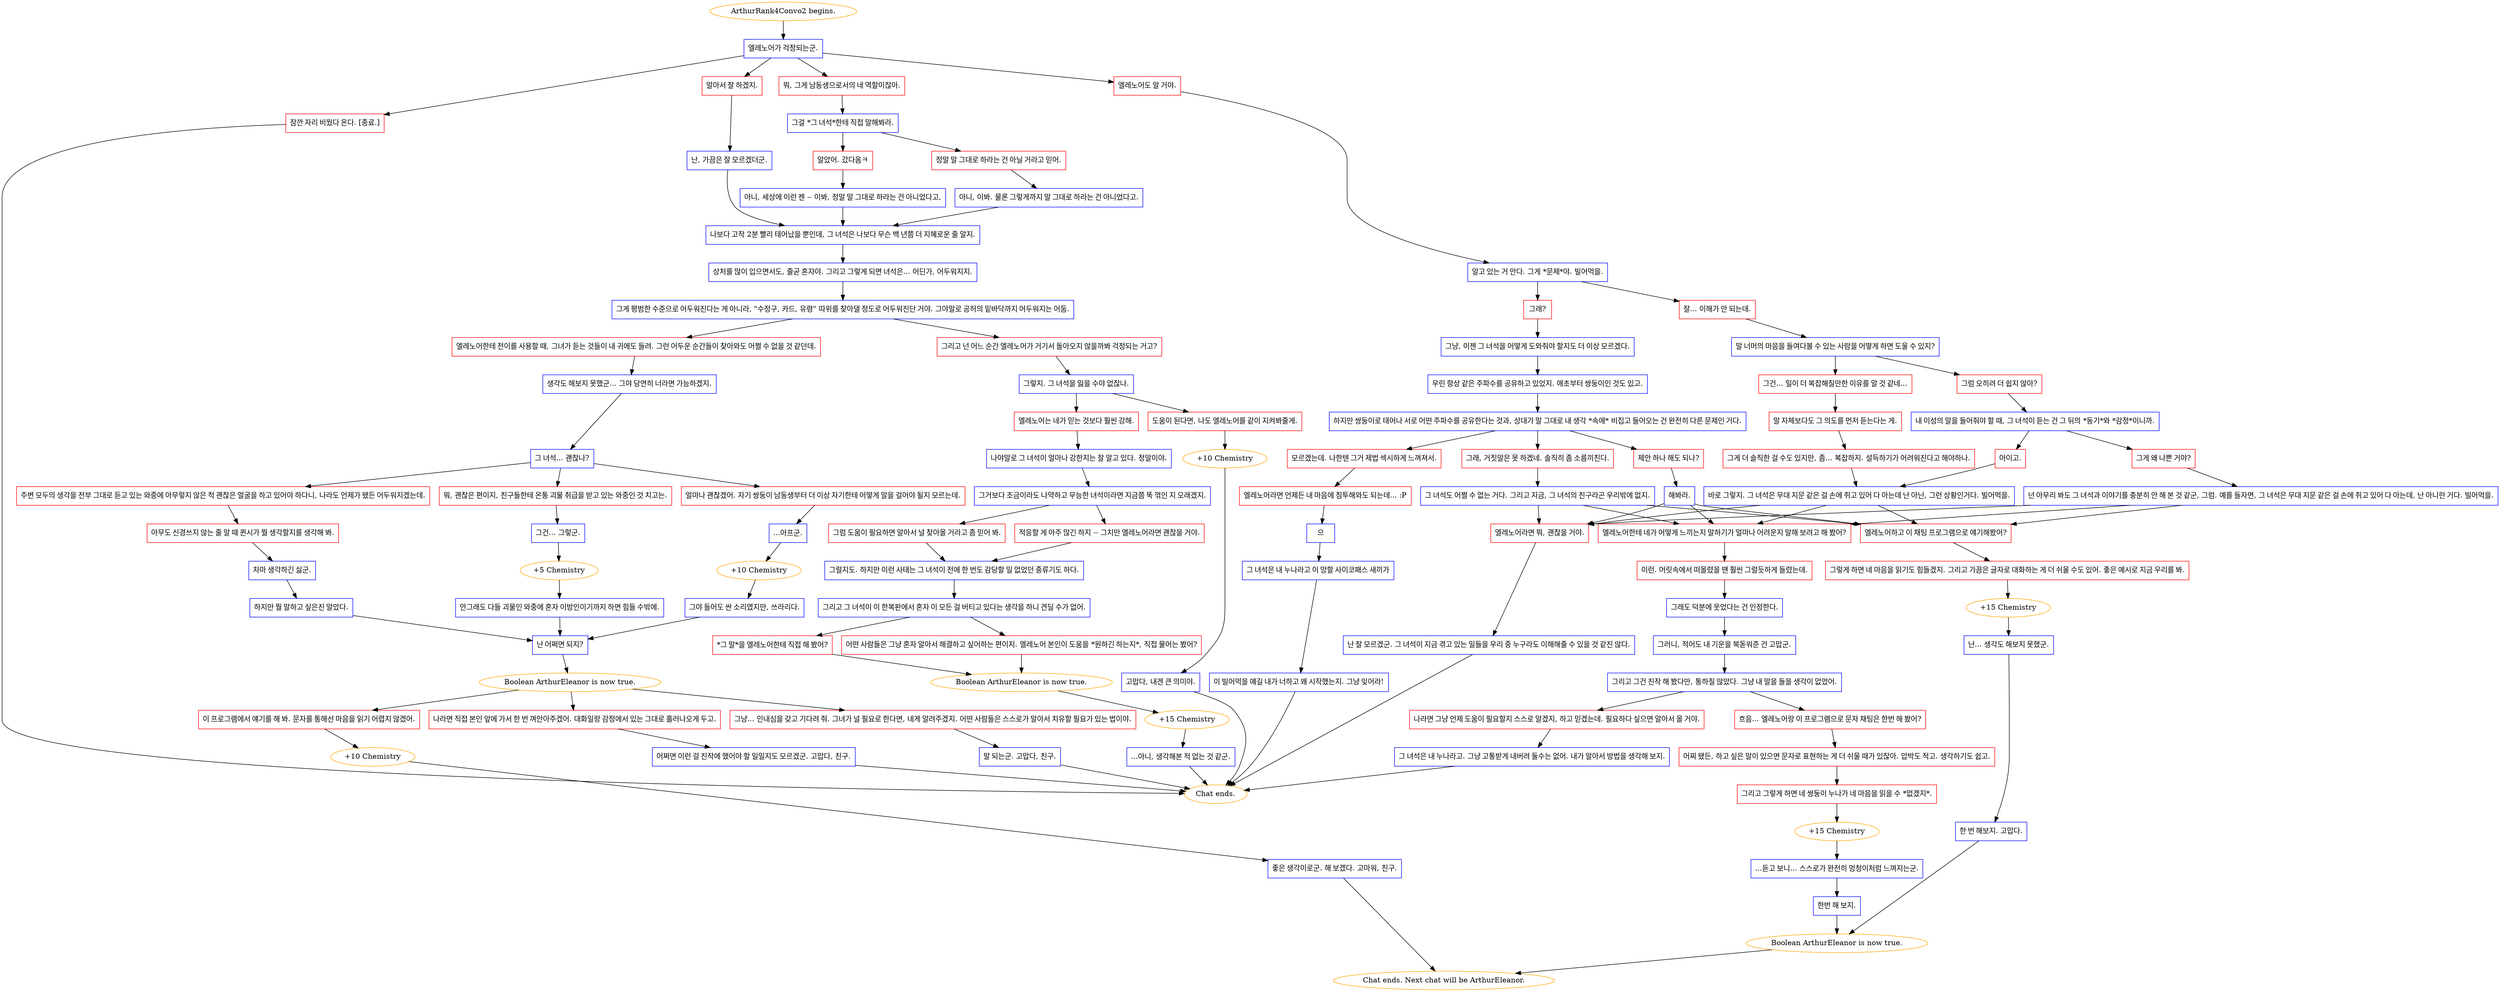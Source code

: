 digraph {
	"ArthurRank4Convo2 begins." [color=orange];
		"ArthurRank4Convo2 begins." -> j189196025;
	j189196025 [label="엘레노어가 걱정되는군.",shape=box,color=blue];
		j189196025 -> j765416421;
		j189196025 -> j3383321533;
		j189196025 -> j698682848;
		j189196025 -> j3917586187;
	j765416421 [label="엘레노어도 알 거야.",shape=box,color=red];
		j765416421 -> j3117218500;
	j3383321533 [label="뭐, 그게 남동생으로서의 네 역할이잖아.",shape=box,color=red];
		j3383321533 -> j532697464;
	j698682848 [label="알아서 잘 하겠지.",shape=box,color=red];
		j698682848 -> j101482793;
	j3917586187 [label="잠깐 자리 비웠다 온다. [종료.]",shape=box,color=red];
		j3917586187 -> "Chat ends.";
	j3117218500 [label="알고 있는 거 안다. 그게 *문제*야. 빌어먹을.",shape=box,color=blue];
		j3117218500 -> j3622394871;
		j3117218500 -> j2720802851;
	j532697464 [label="그걸 *그 녀석*한테 직접 말해봐라.",shape=box,color=blue];
		j532697464 -> j3238100268;
		j532697464 -> j933297221;
	j101482793 [label="난, 가끔은 잘 모르겠더군.",shape=box,color=blue];
		j101482793 -> j819181443;
	"Chat ends." [color=orange];
	j3622394871 [label="그래?",shape=box,color=red];
		j3622394871 -> j3980501015;
	j2720802851 [label="잘... 이해가 안 되는데.",shape=box,color=red];
		j2720802851 -> j2048150472;
	j3238100268 [label="알았어. 갔다옴ㅋ",shape=box,color=red];
		j3238100268 -> j1983686182;
	j933297221 [label="정말 말 그대로 하라는 건 아닐 거라고 믿어.",shape=box,color=red];
		j933297221 -> j2022690596;
	j819181443 [label="나보다 고작 2분 빨리 태어났을 뿐인데, 그 녀석은 나보다 무슨 백 년쯤 더 지혜로운 줄 알지.",shape=box,color=blue];
		j819181443 -> j3647865917;
	j3980501015 [label="그냥, 이젠 그 녀석을 어떻게 도와줘야 할지도 더 이상 모르겠다.",shape=box,color=blue];
		j3980501015 -> j3206955541;
	j2048150472 [label="말 너머의 마음을 들여다볼 수 있는 사람을 어떻게 하면 도울 수 있지?",shape=box,color=blue];
		j2048150472 -> j211303583;
		j2048150472 -> j2586844434;
	j1983686182 [label="아니, 세상에 이런 젠 -- 이봐, 정말 말 그대로 하라는 건 아니었다고,",shape=box,color=blue];
		j1983686182 -> j819181443;
	j2022690596 [label="아니, 이봐. 물론 그렇게까지 말 그대로 하라는 건 아니었다고.",shape=box,color=blue];
		j2022690596 -> j819181443;
	j3647865917 [label="상처를 많이 입으면서도, 줄곧 혼자야. 그리고 그렇게 되면 녀석은... 어딘가, 어두워지지.",shape=box,color=blue];
		j3647865917 -> j3624917774;
	j3206955541 [label="우린 항상 같은 주파수를 공유하고 있었지. 애초부터 쌍둥이인 것도 있고.",shape=box,color=blue];
		j3206955541 -> j3387327487;
	j211303583 [label="그럼 오히려 더 쉽지 않아?",shape=box,color=red];
		j211303583 -> j3848518450;
	j2586844434 [label="그건... 일이 더 복잡해질만한 이유를 알 것 같네...",shape=box,color=red];
		j2586844434 -> j979737387;
	j3624917774 [label="그게 평범한 수준으로 어두워진다는 게 아니라, \"수정구, 카드, 유령\" 따위를 찾아댈 정도로 어두워진단 거야. 그야말로 공허의 밑바닥까지 어두워지는 어둠.",shape=box,color=blue];
		j3624917774 -> j3035857239;
		j3624917774 -> j2890077757;
	j3387327487 [label="하지만 쌍둥이로 태어나 서로 어떤 주파수를 공유한다는 것과, 상대가 말 그대로 내 생각 *속에* 비집고 들어오는 건 완전히 다른 문제인 거다.",shape=box,color=blue];
		j3387327487 -> j1649385404;
		j3387327487 -> j3844187111;
		j3387327487 -> j1136291699;
	j3848518450 [label="내 이성의 말을 들어줘야 할 때, 그 녀석이 듣는 건 그 뒤의 *동기*와 *감정*이니까.",shape=box,color=blue];
		j3848518450 -> j3785101203;
		j3848518450 -> j1164975701;
	j979737387 [label="말 자체보다도 그 의도를 먼저 듣는다는 게.",shape=box,color=red];
		j979737387 -> j3964508269;
	j3035857239 [label="그리고 넌 어느 순간 엘레노어가 거기서 돌아오지 않을까봐 걱정되는 거고?",shape=box,color=red];
		j3035857239 -> j2434749041;
	j2890077757 [label="엘레노어한테 전이를 사용할 때, 그녀가 듣는 것들이 내 귀에도 들려. 그런 어두운 순간들이 찾아와도 어쩔 수 없을 것 같던데.",shape=box,color=red];
		j2890077757 -> j3982963980;
	j1649385404 [label="그래, 거짓말은 못 하겠네. 솔직히 좀 소름끼친다.",shape=box,color=red];
		j1649385404 -> j2526125734;
	j3844187111 [label="제안 하나 해도 되나?",shape=box,color=red];
		j3844187111 -> j3263641605;
	j1136291699 [label="모르겠는데. 나한텐 그거 제법 섹시하게 느껴져서.",shape=box,color=red];
		j1136291699 -> j2759784599;
	j3785101203 [label="그게 왜 나쁜 거야?",shape=box,color=red];
		j3785101203 -> j102333388;
	j1164975701 [label="아이고.",shape=box,color=red];
		j1164975701 -> j3746755637;
	j3964508269 [label="그게 더 솔직한 걸 수도 있지만, 좀... 복잡하지. 설득하기가 어려워진다고 해야하나.",shape=box,color=red];
		j3964508269 -> j3746755637;
	j2434749041 [label="그렇지. 그 녀석을 잃을 수야 없잖나.",shape=box,color=blue];
		j2434749041 -> j3287701750;
		j2434749041 -> j1345200222;
	j3982963980 [label="생각도 해보지 못했군... 그야 당연히 너라면 가능하겠지.",shape=box,color=blue];
		j3982963980 -> j2444841015;
	j2526125734 [label="그 녀석도 어쩔 수 없는 거다. 그리고 지금, 그 녀석의 친구라곤 우리밖에 없지.",shape=box,color=blue];
		j2526125734 -> j684125312;
		j2526125734 -> j1091332816;
		j2526125734 -> j2372359240;
	j3263641605 [label="해봐라.",shape=box,color=blue];
		j3263641605 -> j684125312;
		j3263641605 -> j1091332816;
		j3263641605 -> j2372359240;
	j2759784599 [label="엘레노어라면 언제든 내 마음에 침투해와도 되는데... :P",shape=box,color=red];
		j2759784599 -> j3511476987;
	j102333388 [label="넌 아무리 봐도 그 녀석과 이야기를 충분히 안 해 본 것 같군, 그럼. 예를 들자면, 그 녀석은 무대 지문 같은 걸 손에 쥐고 있어 다 아는데, 난 아니란 거다. 빌어먹을.",shape=box,color=blue];
		j102333388 -> j684125312;
		j102333388 -> j1091332816;
		j102333388 -> j2372359240;
	j3746755637 [label="바로 그렇지. 그 녀석은 무대 지문 같은 걸 손에 쥐고 있어 다 아는데 난 아닌, 그런 상황인거다. 빌어먹을.",shape=box,color=blue];
		j3746755637 -> j684125312;
		j3746755637 -> j1091332816;
		j3746755637 -> j2372359240;
	j3287701750 [label="엘레노어는 네가 믿는 것보다 훨씬 강해.",shape=box,color=red];
		j3287701750 -> j2941400874;
	j1345200222 [label="도움이 된다면, 나도 엘레노어를 같이 지켜봐줄게.",shape=box,color=red];
		j1345200222 -> j1194330328;
	j2444841015 [label="그 녀석... 괜찮나?",shape=box,color=blue];
		j2444841015 -> j3445096295;
		j2444841015 -> j2506878270;
		j2444841015 -> j2655047306;
	j684125312 [label="엘레노어라면 뭐, 괜찮을 거야.",shape=box,color=red];
		j684125312 -> j1788395409;
	j1091332816 [label="엘레노어하고 이 채팅 프로그램으로 얘기해봤어?",shape=box,color=red];
		j1091332816 -> j3300641225;
	j2372359240 [label="엘레노어한테 네가 어떻게 느끼는지 말하기가 얼마나 어려운지 말해 보려고 해 봤어?",shape=box,color=red];
		j2372359240 -> j704267131;
	j3511476987 [label="으",shape=box,color=blue];
		j3511476987 -> j184983523;
	j2941400874 [label="나야말로 그 녀석이 얼마나 강한지는 잘 알고 있다. 정말이야.",shape=box,color=blue];
		j2941400874 -> j904487744;
	j1194330328 [label="+10 Chemistry",color=orange];
		j1194330328 -> j1115342513;
	j3445096295 [label="뭐, 괜찮은 편이지, 친구들한테 온통 괴물 취급을 받고 있는 와중인 것 치고는.",shape=box,color=red];
		j3445096295 -> j596655855;
	j2506878270 [label="얼마나 괜찮겠어. 자기 쌍둥이 남동생부터 더 이상 자기한테 어떻게 말을 걸어야 될지 모르는데.",shape=box,color=red];
		j2506878270 -> j850086166;
	j2655047306 [label="주변 모두의 생각을 전부 그대로 듣고 있는 와중에 아무렇지 않은 척 괜찮은 얼굴을 하고 있어야 하다니, 나라도 언제가 됐든 어두워지겠는데.",shape=box,color=red];
		j2655047306 -> j1167708226;
	j1788395409 [label="난 잘 모르겠군. 그 녀석이 지금 겪고 있는 일들을 우리 중 누구라도 이해해줄 수 있을 것 같진 않다.",shape=box,color=blue];
		j1788395409 -> "Chat ends.";
	j3300641225 [label="그렇게 하면 네 마음을 읽기도 힘들겠지. 그리고 가끔은 글자로 대화하는 게 더 쉬울 수도 있어. 좋은 예시로 지금 우리를 봐.",shape=box,color=red];
		j3300641225 -> j797778780;
	j704267131 [label="이런. 머릿속에서 떠올렸을 땐 훨씬 그럴듯하게 들렸는데.",shape=box,color=red];
		j704267131 -> j947209297;
	j184983523 [label="그 녀석은 내 누나라고 이 망할 사이코패스 새끼가",shape=box,color=blue];
		j184983523 -> j2920751663;
	j904487744 [label="그거보다 조금이라도 나약하고 무능한 녀석이라면 지금쯤 뚝 꺾인 지 오래겠지.",shape=box,color=blue];
		j904487744 -> j3526237411;
		j904487744 -> j3799257123;
	j1115342513 [label="고맙다, 내겐 큰 의미야.",shape=box,color=blue];
		j1115342513 -> "Chat ends.";
	j596655855 [label="그건... 그렇군.",shape=box,color=blue];
		j596655855 -> j1576326266;
	j850086166 [label="...아프군.",shape=box,color=blue];
		j850086166 -> j908996474;
	j1167708226 [label="아무도 신경쓰지 않는 줄 알 때 퀸시가 뭘 생각할지를 생각해 봐.",shape=box,color=red];
		j1167708226 -> j1780918225;
	j797778780 [label="+15 Chemistry",color=orange];
		j797778780 -> j1985165284;
	j947209297 [label="그래도 덕분에 웃었다는 건 인정한다.",shape=box,color=blue];
		j947209297 -> j156770217;
	j2920751663 [label="이 빌어먹을 얘길 내가 너하고 왜 시작했는지. 그냥 잊어라!",shape=box,color=blue];
		j2920751663 -> "Chat ends.";
	j3526237411 [label="적응할 게 아주 많긴 하지 -- 그치만 엘레노어라면 괜찮을 거야.",shape=box,color=red];
		j3526237411 -> j130901694;
	j3799257123 [label="그럼 도움이 필요하면 알아서 널 찾아올 거라고 좀 믿어 봐.",shape=box,color=red];
		j3799257123 -> j130901694;
	j1576326266 [label="+5 Chemistry",color=orange];
		j1576326266 -> j2390761671;
	j908996474 [label="+10 Chemistry",color=orange];
		j908996474 -> j4039891566;
	j1780918225 [label="차마 생각하긴 싫군.",shape=box,color=blue];
		j1780918225 -> j351550230;
	j1985165284 [label="난... 생각도 해보지 못했군.",shape=box,color=blue];
		j1985165284 -> j3922186239;
	j156770217 [label="그러니, 적어도 내 기운을 북돋워준 건 고맙군.",shape=box,color=blue];
		j156770217 -> j3535064006;
	j130901694 [label="그럴지도. 하지만 이런 사태는 그 녀석이 전에 한 번도 감당할 일 없었던 종류기도 하다.",shape=box,color=blue];
		j130901694 -> j848431193;
	j2390761671 [label="안그래도 다들 괴물인 와중에 혼자 이방인이기까지 하면 힘들 수밖에.",shape=box,color=blue];
		j2390761671 -> j998842373;
	j4039891566 [label="그야 들어도 싼 소리였지만, 쓰라리다.",shape=box,color=blue];
		j4039891566 -> j998842373;
	j351550230 [label="하지만 뭘 말하고 싶은진 알았다.",shape=box,color=blue];
		j351550230 -> j998842373;
	j3922186239 [label="한 번 해보지. 고맙다.",shape=box,color=blue];
		j3922186239 -> j3921287064;
	j3535064006 [label="그리고 그건 진작 해 봤다만, 통하질 않았다. 그냥 내 말을 들을 생각이 없었어.",shape=box,color=blue];
		j3535064006 -> j155891895;
		j3535064006 -> j4204756044;
	j848431193 [label="그리고 그 녀석이 이 한복판에서 혼자 이 모든 걸 버티고 있다는 생각을 하니 견딜 수가 없어.",shape=box,color=blue];
		j848431193 -> j3899505796;
		j848431193 -> j4020330748;
	j998842373 [label="난 어쩌면 되지?",shape=box,color=blue];
		j998842373 -> j1256333535;
	j3921287064 [label="Boolean ArthurEleanor is now true.",color=orange];
		j3921287064 -> "Chat ends. Next chat will be ArthurEleanor.";
	j155891895 [label="흐음... 엘레노어랑 이 프로그램으로 문자 채팅은 한번 해 봤어?",shape=box,color=red];
		j155891895 -> j1255466063;
	j4204756044 [label="나라면 그냥 언제 도움이 필요할지 스스로 알겠지, 하고 믿겠는데. 필요하다 싶으면 알아서 올 거야.",shape=box,color=red];
		j4204756044 -> j3210720542;
	j3899505796 [label="어떤 사람들은 그냥 혼자 알아서 해결하고 싶어하는 편이지. 엘레노어 본인이 도움을 *원하긴 하는지*, 직접 물어는 봤어?",shape=box,color=red];
		j3899505796 -> j32399806;
	j4020330748 [label="*그 말*을 엘레노어한테 직접 해 봤어?",shape=box,color=red];
		j4020330748 -> j32399806;
	j1256333535 [label="Boolean ArthurEleanor is now true.",color=orange];
		j1256333535 -> j1558177712;
		j1256333535 -> j1905598129;
		j1256333535 -> j1807006168;
	"Chat ends. Next chat will be ArthurEleanor." [color=orange];
	j1255466063 [label="어찌 됐든, 하고 싶은 말이 있으면 문자로 표현하는 게 더 쉬울 때가 있잖아. 압박도 적고. 생각하기도 쉽고.",shape=box,color=red];
		j1255466063 -> j1797324149;
	j3210720542 [label="그 녀석은 내 누나라고. 그냥 고통받게 내버려 둘수는 없어. 내가 알아서 방법을 생각해 보지.",shape=box,color=blue];
		j3210720542 -> "Chat ends.";
	j32399806 [label="Boolean ArthurEleanor is now true.",color=orange];
		j32399806 -> j1156546880;
	j1558177712 [label="나라면 직접 본인 앞에 가서 한 번 껴안아주겠어. 대화일랑 감정에서 있는 그대로 흘러나오게 두고.",shape=box,color=red];
		j1558177712 -> j2373571951;
	j1905598129 [label="이 프로그램에서 얘기를 해 봐. 문자를 통해선 마음을 읽기 어렵지 않겠어.",shape=box,color=red];
		j1905598129 -> j1836333411;
	j1807006168 [label="그냥... 인내심을 갖고 기다려 줘. 그녀가 널 필요로 한다면, 네게 알려주겠지. 어떤 사람들은 스스로가 알아서 치유할 필요가 있는 법이야.",shape=box,color=red];
		j1807006168 -> j646827923;
	j1797324149 [label="그리고 그렇게 하면 네 쌍둥이 누나가 네 마음을 읽을 수 *없겠지*.",shape=box,color=red];
		j1797324149 -> j3601975572;
	j1156546880 [label="+15 Chemistry",color=orange];
		j1156546880 -> j1940023071;
	j2373571951 [label="어쩌면 이런 걸 진작에 했어야 할 일일지도 모르겠군. 고맙다, 친구.",shape=box,color=blue];
		j2373571951 -> "Chat ends.";
	j1836333411 [label="+10 Chemistry",color=orange];
		j1836333411 -> j3611827824;
	j646827923 [label="말 되는군. 고맙다, 친구.",shape=box,color=blue];
		j646827923 -> "Chat ends.";
	j3601975572 [label="+15 Chemistry",color=orange];
		j3601975572 -> j1065474453;
	j1940023071 [label="...아니, 생각해본 적 없는 것 같군.",shape=box,color=blue];
		j1940023071 -> "Chat ends.";
	j3611827824 [label="좋은 생각이로군. 해 보겠다. 고마워, 친구.",shape=box,color=blue];
		j3611827824 -> "Chat ends. Next chat will be ArthurEleanor.";
	j1065474453 [label="...듣고 보니... 스스로가 완전히 멍청이처럼 느껴지는군.",shape=box,color=blue];
		j1065474453 -> j723004338;
	j723004338 [label="한번 해 보지.",shape=box,color=blue];
		j723004338 -> j3921287064;
}